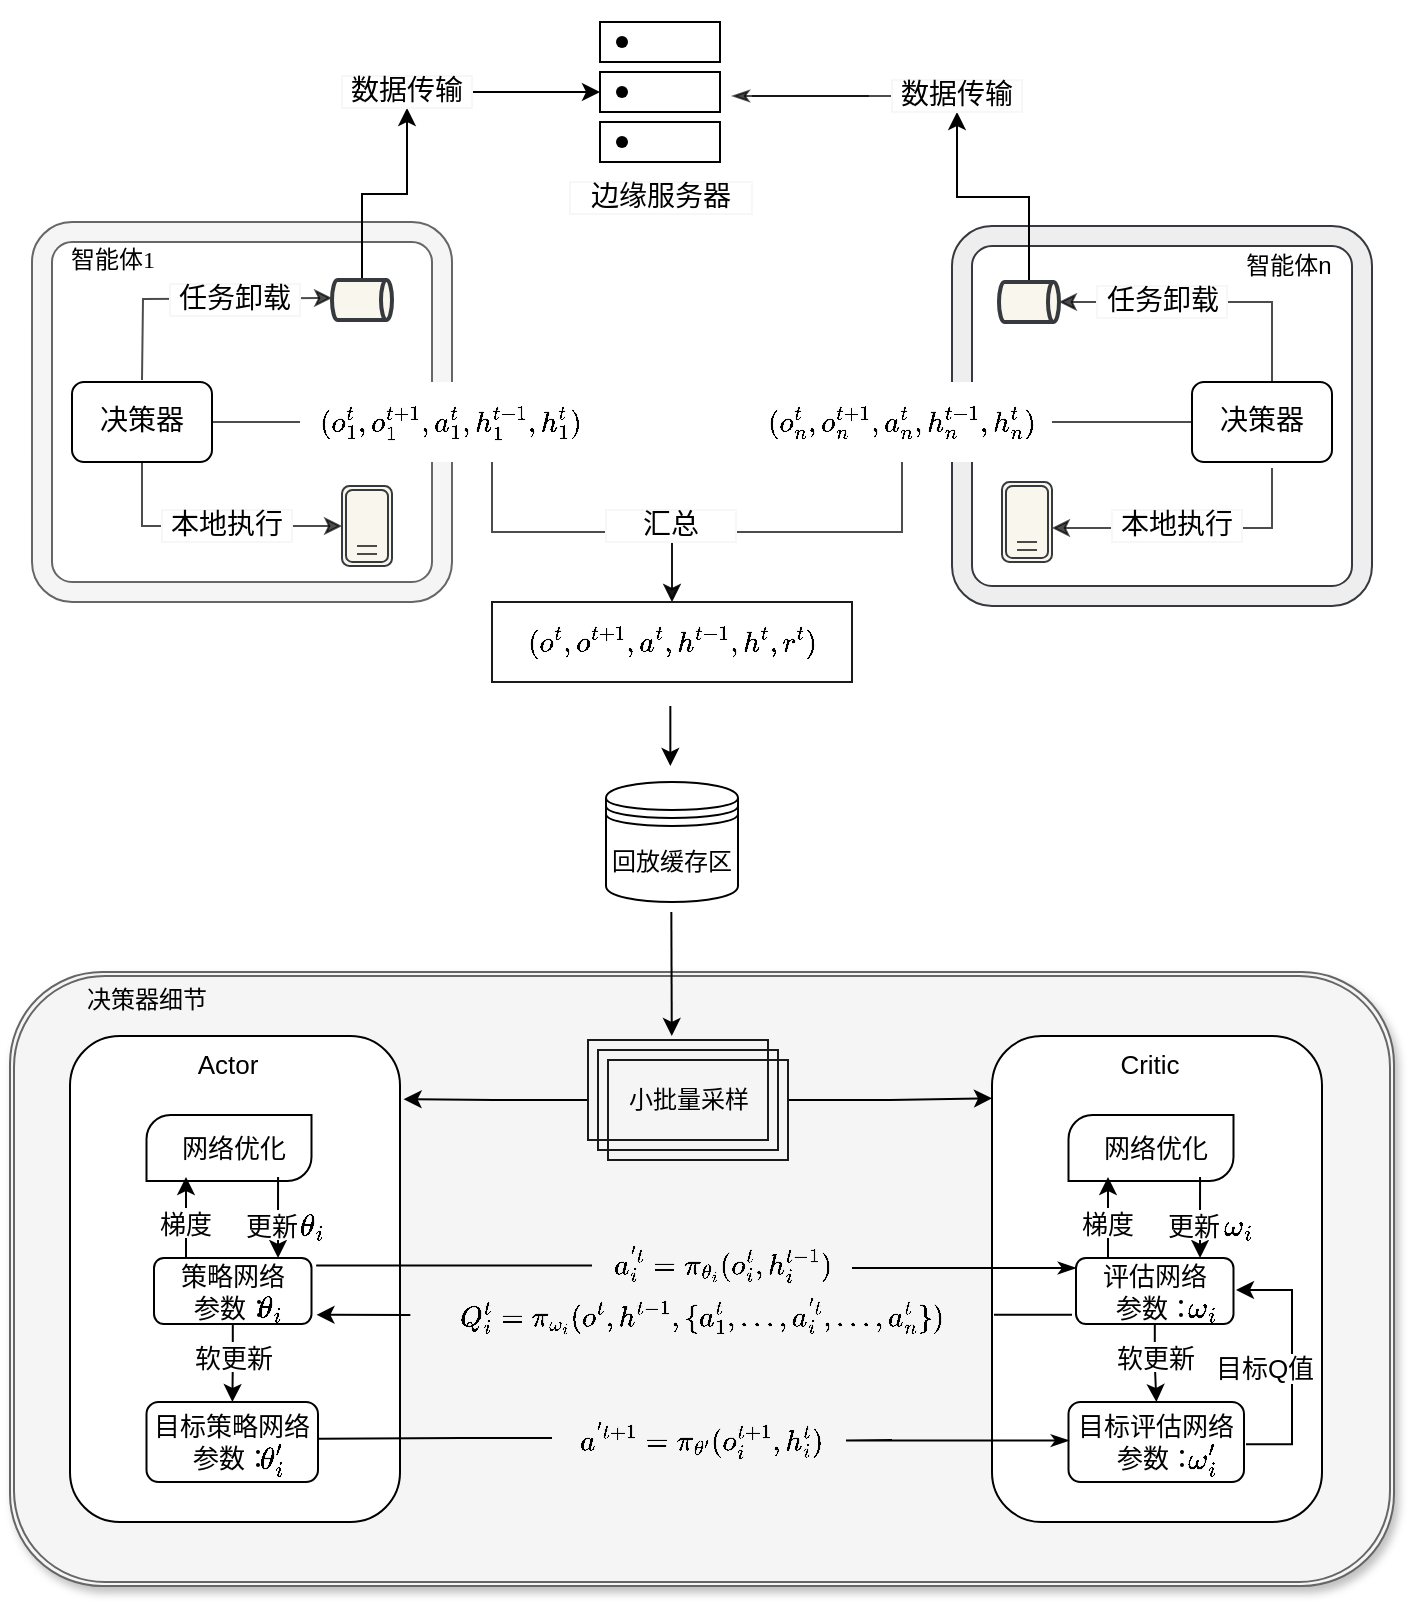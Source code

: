 <mxfile version="17.0.0" type="github">
  <diagram id="8LqcWbh-K-a9OpP2giRa" name="Page-1">
    <mxGraphModel dx="981" dy="487" grid="1" gridSize="10" guides="1" tooltips="1" connect="1" arrows="1" fold="1" page="1" pageScale="1" pageWidth="827" pageHeight="1169" math="1" shadow="0">
      <root>
        <mxCell id="0" />
        <mxCell id="1" parent="0" />
        <mxCell id="VyQ1B00feMUYjvhqdVCF-3" value="回放缓存区" style="shape=datastore;whiteSpace=wrap;html=1;" parent="1" vertex="1">
          <mxGeometry x="357" y="430" width="66" height="60" as="geometry" />
        </mxCell>
        <mxCell id="VyQ1B00feMUYjvhqdVCF-6" value="" style="verticalLabelPosition=bottom;verticalAlign=top;html=1;shape=mxgraph.basic.rounded_frame;dx=10;fillColor=#f5f5f5;fontColor=#333333;strokeColor=#666666;" parent="1" vertex="1">
          <mxGeometry x="70" y="150" width="210" height="190" as="geometry" />
        </mxCell>
        <mxCell id="VyQ1B00feMUYjvhqdVCF-9" value="" style="shape=waypoint;sketch=0;fillStyle=solid;size=6;pointerEvents=1;points=[];fillColor=none;resizable=0;rotatable=0;perimeter=centerPerimeter;snapToPoint=1;" parent="1" vertex="1">
          <mxGeometry x="345" y="65" width="40" height="40" as="geometry" />
        </mxCell>
        <mxCell id="VyQ1B00feMUYjvhqdVCF-11" value="" style="shape=waypoint;sketch=0;fillStyle=solid;size=6;pointerEvents=1;points=[];fillColor=none;resizable=0;rotatable=0;perimeter=centerPerimeter;snapToPoint=1;" parent="1" vertex="1">
          <mxGeometry x="345" y="40" width="40" height="40" as="geometry" />
        </mxCell>
        <mxCell id="VyQ1B00feMUYjvhqdVCF-13" value="" style="shape=waypoint;sketch=0;fillStyle=solid;size=6;pointerEvents=1;points=[];fillColor=none;resizable=0;rotatable=0;perimeter=centerPerimeter;snapToPoint=1;" parent="1" vertex="1">
          <mxGeometry x="345" y="90" width="40" height="40" as="geometry" />
        </mxCell>
        <mxCell id="VyQ1B00feMUYjvhqdVCF-14" value="" style="verticalLabelPosition=bottom;verticalAlign=top;html=1;shape=mxgraph.basic.rect;fillColor2=none;strokeWidth=1;size=20;indent=5;fillColor=none;" parent="1" vertex="1">
          <mxGeometry x="354" y="50" width="60" height="20" as="geometry" />
        </mxCell>
        <mxCell id="_yVAc_mF-bW11WZnQABi-5" value="" style="edgeStyle=orthogonalEdgeStyle;rounded=0;orthogonalLoop=1;jettySize=auto;html=1;fontSize=13;endArrow=none;endFill=0;startArrow=classic;startFill=1;" edge="1" parent="1" source="VyQ1B00feMUYjvhqdVCF-16" target="VyQ1B00feMUYjvhqdVCF-234">
          <mxGeometry relative="1" as="geometry" />
        </mxCell>
        <mxCell id="VyQ1B00feMUYjvhqdVCF-16" value="" style="verticalLabelPosition=bottom;verticalAlign=top;html=1;shape=mxgraph.basic.rect;fillColor2=none;strokeWidth=1;size=20;indent=0;fillColor=none;" parent="1" vertex="1">
          <mxGeometry x="354" y="75" width="60" height="20" as="geometry" />
        </mxCell>
        <mxCell id="VyQ1B00feMUYjvhqdVCF-17" value="" style="verticalLabelPosition=bottom;verticalAlign=top;html=1;shape=mxgraph.basic.rect;fillColor2=none;strokeWidth=1;size=20;indent=5;fillColor=none;" parent="1" vertex="1">
          <mxGeometry x="354" y="100" width="60" height="20" as="geometry" />
        </mxCell>
        <mxCell id="VyQ1B00feMUYjvhqdVCF-18" value="&lt;font face=&quot;Comic Sans MS&quot;&gt;智能体1&lt;/font&gt;" style="text;html=1;resizable=0;autosize=1;align=center;verticalAlign=middle;points=[];fillColor=none;strokeColor=none;rounded=0;" parent="1" vertex="1">
          <mxGeometry x="80" y="159" width="60" height="20" as="geometry" />
        </mxCell>
        <mxCell id="VyQ1B00feMUYjvhqdVCF-157" value="" style="edgeStyle=orthogonalEdgeStyle;rounded=0;jumpStyle=none;orthogonalLoop=1;jettySize=auto;html=1;fontFamily=Helvetica;fontSize=14;fontColor=#1A1A1A;opacity=70;endArrow=none;endFill=0;" parent="1" source="VyQ1B00feMUYjvhqdVCF-19" target="VyQ1B00feMUYjvhqdVCF-25" edge="1">
          <mxGeometry relative="1" as="geometry" />
        </mxCell>
        <mxCell id="VyQ1B00feMUYjvhqdVCF-19" value="&lt;font style=&quot;font-size: 14px&quot;&gt;决策器&lt;/font&gt;" style="rounded=1;whiteSpace=wrap;html=1;fontFamily=Comic Sans MS;fillColor=none;" parent="1" vertex="1">
          <mxGeometry x="90" y="230" width="70" height="40" as="geometry" />
        </mxCell>
        <mxCell id="VyQ1B00feMUYjvhqdVCF-152" value="" style="edgeStyle=orthogonalEdgeStyle;rounded=0;jumpStyle=none;orthogonalLoop=1;jettySize=auto;html=1;fontFamily=Helvetica;fontSize=14;fontColor=#1A1A1A;opacity=70;" parent="1" source="VyQ1B00feMUYjvhqdVCF-25" target="VyQ1B00feMUYjvhqdVCF-30" edge="1">
          <mxGeometry relative="1" as="geometry">
            <Array as="points">
              <mxPoint x="300" y="305" />
              <mxPoint x="390" y="305" />
            </Array>
          </mxGeometry>
        </mxCell>
        <mxCell id="VyQ1B00feMUYjvhqdVCF-25" value="$$(o_{1}^{t},o_{1}^{t+1},a_{1}^{t},h_{1}^{t-1},h_{1}^{t})$$" style="rounded=0;whiteSpace=wrap;html=1;fontFamily=Comic Sans MS;fontSize=14;shadow=0;sketch=0;glass=0;strokeColor=none;" parent="1" vertex="1">
          <mxGeometry x="204" y="230" width="150" height="40" as="geometry" />
        </mxCell>
        <mxCell id="VyQ1B00feMUYjvhqdVCF-233" value="" style="edgeStyle=orthogonalEdgeStyle;rounded=0;jumpStyle=none;orthogonalLoop=1;jettySize=auto;html=1;fontFamily=Helvetica;fontSize=14;fontColor=#1A1A1A;startArrow=none;startFill=0;endArrow=classicThin;endFill=1;opacity=70;" parent="1" edge="1">
          <mxGeometry relative="1" as="geometry">
            <mxPoint x="488.5" y="87" as="sourcePoint" />
            <mxPoint x="420" y="87" as="targetPoint" />
            <Array as="points" />
          </mxGeometry>
        </mxCell>
        <mxCell id="VyQ1B00feMUYjvhqdVCF-27" value="" style="verticalLabelPosition=bottom;verticalAlign=top;html=1;shape=mxgraph.basic.rounded_frame;dx=10;fillColor=#eeeeee;strokeColor=#36393d;" parent="1" vertex="1">
          <mxGeometry x="530" y="152" width="210" height="190" as="geometry" />
        </mxCell>
        <mxCell id="VyQ1B00feMUYjvhqdVCF-28" value="智能体n" style="text;html=1;resizable=0;autosize=1;align=center;verticalAlign=middle;points=[];fillColor=none;strokeColor=none;rounded=0;" parent="1" vertex="1">
          <mxGeometry x="667.5" y="162" width="60" height="20" as="geometry" />
        </mxCell>
        <mxCell id="VyQ1B00feMUYjvhqdVCF-154" value="" style="edgeStyle=orthogonalEdgeStyle;rounded=0;jumpStyle=none;orthogonalLoop=1;jettySize=auto;html=1;fontFamily=Helvetica;fontSize=14;fontColor=#1A1A1A;opacity=70;" parent="1" source="VyQ1B00feMUYjvhqdVCF-29" target="VyQ1B00feMUYjvhqdVCF-30" edge="1">
          <mxGeometry relative="1" as="geometry" />
        </mxCell>
        <mxCell id="VyQ1B00feMUYjvhqdVCF-29" value="$$(o_{n}^{t},o_{n}^{t+1},a_{n}^{t},h_{n}^{t-1},h_{n}^{t})$$" style="rounded=0;whiteSpace=wrap;html=1;fontFamily=Comic Sans MS;fontSize=14;shadow=0;sketch=0;glass=0;strokeColor=none;" parent="1" vertex="1">
          <mxGeometry x="430" y="230" width="150" height="40" as="geometry" />
        </mxCell>
        <mxCell id="VyQ1B00feMUYjvhqdVCF-30" value="$$(o^{t},o^{t+1},a^{t},h^{t-1},h^{t},r^{t})$$" style="rounded=0;whiteSpace=wrap;html=1;fontFamily=Comic Sans MS;fontSize=14;shadow=0;sketch=0;glass=0;strokeColor=#1A1A1A;" parent="1" vertex="1">
          <mxGeometry x="300" y="340" width="180" height="40" as="geometry" />
        </mxCell>
        <mxCell id="VyQ1B00feMUYjvhqdVCF-31" value="" style="endArrow=classic;html=1;rounded=0;fontFamily=Helvetica;fontSize=14;" parent="1" edge="1">
          <mxGeometry width="50" height="50" relative="1" as="geometry">
            <mxPoint x="389.17" y="392" as="sourcePoint" />
            <mxPoint x="389.17" y="422" as="targetPoint" />
          </mxGeometry>
        </mxCell>
        <mxCell id="VyQ1B00feMUYjvhqdVCF-163" value="" style="edgeStyle=orthogonalEdgeStyle;rounded=0;jumpStyle=none;orthogonalLoop=1;jettySize=auto;html=1;fontFamily=Helvetica;fontSize=14;fontColor=#1A1A1A;endArrow=none;endFill=0;opacity=70;startArrow=none;startFill=0;" parent="1" source="VyQ1B00feMUYjvhqdVCF-35" target="VyQ1B00feMUYjvhqdVCF-29" edge="1">
          <mxGeometry relative="1" as="geometry" />
        </mxCell>
        <mxCell id="VyQ1B00feMUYjvhqdVCF-214" value="" style="edgeStyle=orthogonalEdgeStyle;rounded=0;jumpStyle=none;orthogonalLoop=1;jettySize=auto;html=1;fontFamily=Helvetica;fontSize=14;fontColor=#1A1A1A;startArrow=none;startFill=0;endArrow=classic;endFill=1;opacity=70;entryX=1;entryY=0.5;entryDx=0;entryDy=0;" parent="1" edge="1">
          <mxGeometry relative="1" as="geometry">
            <mxPoint x="690" y="273" as="sourcePoint" />
            <mxPoint x="580" y="303" as="targetPoint" />
            <Array as="points">
              <mxPoint x="690" y="303" />
            </Array>
          </mxGeometry>
        </mxCell>
        <mxCell id="VyQ1B00feMUYjvhqdVCF-35" value="&lt;font style=&quot;font-size: 14px&quot;&gt;决策器&lt;/font&gt;" style="rounded=1;whiteSpace=wrap;html=1;fontFamily=Comic Sans MS;fillColor=none;" parent="1" vertex="1">
          <mxGeometry x="650" y="230" width="70" height="40" as="geometry" />
        </mxCell>
        <mxCell id="VyQ1B00feMUYjvhqdVCF-43" value="" style="verticalLabelPosition=bottom;verticalAlign=top;html=1;shape=mxgraph.basic.layered_rect;dx=10;outlineConnect=0;rounded=0;shadow=0;glass=0;sketch=0;fontFamily=Helvetica;fontSize=14;strokeColor=#1A1A1A;fillColor=none;" parent="1" vertex="1">
          <mxGeometry x="340" y="557" width="100" height="60" as="geometry" />
        </mxCell>
        <mxCell id="VyQ1B00feMUYjvhqdVCF-51" value="" style="shape=ext;double=1;rounded=1;whiteSpace=wrap;html=1;shadow=1;glass=0;sketch=0;fontFamily=Helvetica;fontSize=14;strokeColor=#666666;fillColor=#f5f5f5;noLabel=0;overflow=hidden;fontColor=#333333;" parent="1" vertex="1">
          <mxGeometry x="59" y="525" width="692" height="307" as="geometry" />
        </mxCell>
        <mxCell id="VyQ1B00feMUYjvhqdVCF-82" value="&lt;font face=&quot;Comic Sans MS&quot;&gt;小批量采样&lt;/font&gt;" style="text;html=1;resizable=0;autosize=1;align=center;verticalAlign=middle;points=[];fillColor=none;strokeColor=none;rounded=0;" parent="1" vertex="1">
          <mxGeometry x="358" y="579" width="80" height="20" as="geometry" />
        </mxCell>
        <mxCell id="VyQ1B00feMUYjvhqdVCF-83" value="" style="endArrow=classic;html=1;rounded=0;fontFamily=Helvetica;fontSize=14;" parent="1" edge="1" target="VyQ1B00feMUYjvhqdVCF-43">
          <mxGeometry width="50" height="50" relative="1" as="geometry">
            <mxPoint x="389.67" y="495" as="sourcePoint" />
            <mxPoint x="389.67" y="525" as="targetPoint" />
          </mxGeometry>
        </mxCell>
        <mxCell id="VyQ1B00feMUYjvhqdVCF-155" value="汇总" style="rounded=0;whiteSpace=wrap;html=1;fontFamily=Comic Sans MS;fontSize=14;shadow=0;sketch=0;glass=0;strokeColor=#F7F7F7;" parent="1" vertex="1">
          <mxGeometry x="357" y="294" width="65" height="16" as="geometry" />
        </mxCell>
        <mxCell id="VyQ1B00feMUYjvhqdVCF-194" value="" style="edgeStyle=orthogonalEdgeStyle;rounded=0;jumpStyle=none;orthogonalLoop=1;jettySize=auto;html=1;fontFamily=Helvetica;fontSize=14;fontColor=#1A1A1A;startArrow=classic;startFill=1;endArrow=none;endFill=0;opacity=70;" parent="1" source="VyQ1B00feMUYjvhqdVCF-171" target="VyQ1B00feMUYjvhqdVCF-19" edge="1">
          <mxGeometry relative="1" as="geometry" />
        </mxCell>
        <mxCell id="VyQ1B00feMUYjvhqdVCF-171" value="" style="shape=ext;double=1;rounded=1;whiteSpace=wrap;html=1;shadow=0;glass=0;sketch=0;fontFamily=Helvetica;fontSize=14;fillColor=#f9f7ed;strokeColor=#36393d;" parent="1" vertex="1">
          <mxGeometry x="225" y="282" width="25" height="40" as="geometry" />
        </mxCell>
        <mxCell id="VyQ1B00feMUYjvhqdVCF-182" value="" style="shape=link;html=1;rounded=0;fontFamily=Helvetica;fontSize=14;fontColor=#1A1A1A;startArrow=none;startFill=0;endArrow=none;endFill=0;endSize=64;opacity=70;jumpStyle=none;" parent="1" edge="1">
          <mxGeometry width="100" relative="1" as="geometry">
            <mxPoint x="232.5" y="314" as="sourcePoint" />
            <mxPoint x="242.5" y="314" as="targetPoint" />
          </mxGeometry>
        </mxCell>
        <mxCell id="VyQ1B00feMUYjvhqdVCF-183" value="" style="shape=ext;double=1;rounded=1;whiteSpace=wrap;html=1;shadow=0;glass=0;sketch=0;fontFamily=Helvetica;fontSize=14;fillColor=#f9f7ed;strokeColor=#36393d;" parent="1" vertex="1">
          <mxGeometry x="555" y="280" width="25" height="40" as="geometry" />
        </mxCell>
        <mxCell id="VyQ1B00feMUYjvhqdVCF-184" value="" style="shape=link;html=1;rounded=0;fontFamily=Helvetica;fontSize=14;fontColor=#1A1A1A;startArrow=none;startFill=0;endArrow=none;endFill=0;endSize=64;opacity=70;jumpStyle=none;" parent="1" edge="1">
          <mxGeometry width="100" relative="1" as="geometry">
            <mxPoint x="562.5" y="312" as="sourcePoint" />
            <mxPoint x="572.5" y="312" as="targetPoint" />
          </mxGeometry>
        </mxCell>
        <mxCell id="VyQ1B00feMUYjvhqdVCF-195" value="本地执行" style="rounded=0;whiteSpace=wrap;html=1;fontFamily=Comic Sans MS;fontSize=14;shadow=0;sketch=0;glass=0;strokeColor=#F7F7F7;" parent="1" vertex="1">
          <mxGeometry x="135" y="294" width="65" height="16" as="geometry" />
        </mxCell>
        <mxCell id="VyQ1B00feMUYjvhqdVCF-227" value="" style="edgeStyle=orthogonalEdgeStyle;rounded=0;jumpStyle=none;orthogonalLoop=1;jettySize=auto;html=1;fontFamily=Helvetica;fontSize=14;fontColor=#1A1A1A;startArrow=classic;startFill=1;endArrow=none;endFill=0;opacity=70;entryX=0.5;entryY=0;entryDx=0;entryDy=0;" parent="1" edge="1">
          <mxGeometry relative="1" as="geometry">
            <mxPoint x="220" y="188" as="sourcePoint" />
            <mxPoint x="125" y="229" as="targetPoint" />
          </mxGeometry>
        </mxCell>
        <mxCell id="_yVAc_mF-bW11WZnQABi-2" value="" style="edgeStyle=orthogonalEdgeStyle;rounded=0;orthogonalLoop=1;jettySize=auto;html=1;fontSize=13;" edge="1" parent="1" source="VyQ1B00feMUYjvhqdVCF-197" target="VyQ1B00feMUYjvhqdVCF-234">
          <mxGeometry relative="1" as="geometry" />
        </mxCell>
        <mxCell id="VyQ1B00feMUYjvhqdVCF-197" value="" style="strokeWidth=2;html=1;shape=mxgraph.flowchart.direct_data;whiteSpace=wrap;rounded=0;shadow=0;glass=0;sketch=0;fontFamily=Helvetica;fontSize=14;fillColor=#f9f7ed;strokeColor=#36393d;" parent="1" vertex="1">
          <mxGeometry x="220" y="179" width="30" height="20" as="geometry" />
        </mxCell>
        <mxCell id="VyQ1B00feMUYjvhqdVCF-215" value="本地执行" style="rounded=0;whiteSpace=wrap;html=1;fontFamily=Comic Sans MS;fontSize=14;shadow=0;sketch=0;glass=0;strokeColor=#F7F7F7;" parent="1" vertex="1">
          <mxGeometry x="610" y="294" width="65" height="16" as="geometry" />
        </mxCell>
        <mxCell id="VyQ1B00feMUYjvhqdVCF-219" value="" style="edgeStyle=orthogonalEdgeStyle;rounded=0;jumpStyle=none;orthogonalLoop=1;jettySize=auto;html=1;fontFamily=Helvetica;fontSize=14;fontColor=#1A1A1A;startArrow=classic;startFill=1;endArrow=none;endFill=0;opacity=70;" parent="1" edge="1">
          <mxGeometry relative="1" as="geometry">
            <mxPoint x="583.5" y="190" as="sourcePoint" />
            <mxPoint x="690" y="230" as="targetPoint" />
            <Array as="points">
              <mxPoint x="690" y="190" />
            </Array>
          </mxGeometry>
        </mxCell>
        <mxCell id="_yVAc_mF-bW11WZnQABi-6" value="" style="edgeStyle=orthogonalEdgeStyle;rounded=0;orthogonalLoop=1;jettySize=auto;html=1;fontSize=13;startArrow=none;startFill=0;endArrow=classic;endFill=1;" edge="1" parent="1" source="VyQ1B00feMUYjvhqdVCF-216" target="VyQ1B00feMUYjvhqdVCF-238">
          <mxGeometry relative="1" as="geometry" />
        </mxCell>
        <mxCell id="VyQ1B00feMUYjvhqdVCF-216" value="" style="strokeWidth=2;html=1;shape=mxgraph.flowchart.direct_data;whiteSpace=wrap;rounded=0;shadow=0;glass=0;sketch=0;fontFamily=Helvetica;fontSize=14;fillColor=#f9f7ed;strokeColor=#36393d;" parent="1" vertex="1">
          <mxGeometry x="553.5" y="180" width="30" height="20" as="geometry" />
        </mxCell>
        <mxCell id="VyQ1B00feMUYjvhqdVCF-220" value="任务卸载" style="rounded=0;whiteSpace=wrap;html=1;fontFamily=Comic Sans MS;fontSize=14;shadow=0;sketch=0;glass=0;strokeColor=#F7F7F7;" parent="1" vertex="1">
          <mxGeometry x="602.5" y="182" width="65" height="16" as="geometry" />
        </mxCell>
        <mxCell id="VyQ1B00feMUYjvhqdVCF-228" value="任务卸载" style="rounded=0;whiteSpace=wrap;html=1;fontFamily=Comic Sans MS;fontSize=14;shadow=0;sketch=0;glass=0;strokeColor=#F7F7F7;" parent="1" vertex="1">
          <mxGeometry x="139" y="181" width="65" height="16" as="geometry" />
        </mxCell>
        <mxCell id="VyQ1B00feMUYjvhqdVCF-234" value="数据传输" style="rounded=0;whiteSpace=wrap;html=1;fontFamily=Comic Sans MS;fontSize=14;shadow=0;sketch=0;glass=0;strokeColor=#F7F7F7;" parent="1" vertex="1">
          <mxGeometry x="225" y="77" width="65" height="16" as="geometry" />
        </mxCell>
        <mxCell id="VyQ1B00feMUYjvhqdVCF-237" value="" style="edgeStyle=orthogonalEdgeStyle;rounded=0;jumpStyle=none;orthogonalLoop=1;jettySize=auto;html=1;fontFamily=Helvetica;fontSize=14;fontColor=#1A1A1A;startArrow=none;startFill=0;endArrow=none;endFill=1;opacity=70;" parent="1" source="VyQ1B00feMUYjvhqdVCF-238" edge="1">
          <mxGeometry relative="1" as="geometry">
            <mxPoint x="635" y="147" as="sourcePoint" />
            <mxPoint x="488.5" y="87" as="targetPoint" />
            <Array as="points">
              <mxPoint x="430" y="87" />
            </Array>
          </mxGeometry>
        </mxCell>
        <mxCell id="VyQ1B00feMUYjvhqdVCF-238" value="数据传输" style="rounded=0;whiteSpace=wrap;html=1;fontFamily=Comic Sans MS;fontSize=14;shadow=0;sketch=0;glass=0;strokeColor=#F7F7F7;" parent="1" vertex="1">
          <mxGeometry x="500" y="79" width="65" height="16" as="geometry" />
        </mxCell>
        <mxCell id="VyQ1B00feMUYjvhqdVCF-241" value="边缘服务器" style="rounded=0;whiteSpace=wrap;html=1;fontFamily=Comic Sans MS;fontSize=14;shadow=0;sketch=0;glass=0;strokeColor=#F7F7F7;" parent="1" vertex="1">
          <mxGeometry x="339" y="130" width="91" height="16" as="geometry" />
        </mxCell>
        <mxCell id="_yVAc_mF-bW11WZnQABi-8" value="" style="rounded=1;whiteSpace=wrap;html=1;fontSize=13;" vertex="1" parent="1">
          <mxGeometry x="89" y="557" width="165" height="243" as="geometry" />
        </mxCell>
        <mxCell id="_yVAc_mF-bW11WZnQABi-9" value="Actor" style="text;html=1;strokeColor=none;fillColor=none;align=center;verticalAlign=middle;whiteSpace=wrap;rounded=0;fontSize=13;" vertex="1" parent="1">
          <mxGeometry x="138" y="556" width="60" height="30" as="geometry" />
        </mxCell>
        <mxCell id="_yVAc_mF-bW11WZnQABi-17" value="" style="verticalLabelPosition=bottom;verticalAlign=top;html=1;shape=mxgraph.basic.diag_round_rect;dx=6;fontSize=13;" vertex="1" parent="1">
          <mxGeometry x="127.25" y="596.5" width="82.5" height="33" as="geometry" />
        </mxCell>
        <mxCell id="_yVAc_mF-bW11WZnQABi-18" value="&lt;font face=&quot;宋体&quot; data-font-src=&quot;https://fonts.googleapis.com/css?family=%E5%AE%8B%E4%BD%93&quot;&gt;网络优化&lt;/font&gt;" style="text;html=1;strokeColor=none;fillColor=none;align=center;verticalAlign=middle;whiteSpace=wrap;rounded=0;fontSize=13;" vertex="1" parent="1">
          <mxGeometry x="140.5" y="597.5" width="60" height="30" as="geometry" />
        </mxCell>
        <mxCell id="_yVAc_mF-bW11WZnQABi-26" value="" style="edgeStyle=orthogonalEdgeStyle;rounded=0;orthogonalLoop=1;jettySize=auto;html=1;fontSize=13;startArrow=none;startFill=0;endArrow=classic;endFill=1;" edge="1" parent="1" source="_yVAc_mF-bW11WZnQABi-19" target="_yVAc_mF-bW11WZnQABi-18">
          <mxGeometry relative="1" as="geometry">
            <Array as="points">
              <mxPoint x="147" y="648" />
              <mxPoint x="147" y="648" />
            </Array>
          </mxGeometry>
        </mxCell>
        <mxCell id="_yVAc_mF-bW11WZnQABi-33" value="" style="edgeStyle=orthogonalEdgeStyle;rounded=0;orthogonalLoop=1;jettySize=auto;html=1;fontSize=13;startArrow=classic;startFill=1;endArrow=none;endFill=0;" edge="1" parent="1">
          <mxGeometry relative="1" as="geometry">
            <mxPoint x="193.034" y="668" as="sourcePoint" />
            <mxPoint x="193.034" y="627.5" as="targetPoint" />
            <Array as="points">
              <mxPoint x="193" y="650" />
              <mxPoint x="193" y="650" />
            </Array>
          </mxGeometry>
        </mxCell>
        <mxCell id="_yVAc_mF-bW11WZnQABi-42" value="" style="edgeStyle=orthogonalEdgeStyle;rounded=0;orthogonalLoop=1;jettySize=auto;html=1;fontSize=13;startArrow=none;startFill=0;endArrow=classic;endFill=1;" edge="1" parent="1" source="_yVAc_mF-bW11WZnQABi-19" target="_yVAc_mF-bW11WZnQABi-21">
          <mxGeometry relative="1" as="geometry" />
        </mxCell>
        <mxCell id="_yVAc_mF-bW11WZnQABi-19" value="策略网络&lt;br&gt;参数：" style="rounded=1;whiteSpace=wrap;html=1;fontSize=13;" vertex="1" parent="1">
          <mxGeometry x="131" y="668" width="78.75" height="33" as="geometry" />
        </mxCell>
        <mxCell id="_yVAc_mF-bW11WZnQABi-20" value="$$\theta_{i}$$" style="text;html=1;strokeColor=none;fillColor=none;align=center;verticalAlign=middle;whiteSpace=wrap;rounded=0;fontSize=13;" vertex="1" parent="1">
          <mxGeometry x="158.5" y="678" width="60" height="30" as="geometry" />
        </mxCell>
        <mxCell id="_yVAc_mF-bW11WZnQABi-21" value="目标策略网络&lt;br&gt;参数：" style="rounded=1;whiteSpace=wrap;html=1;fontSize=13;" vertex="1" parent="1">
          <mxGeometry x="127.25" y="740" width="85.75" height="40" as="geometry" />
        </mxCell>
        <mxCell id="_yVAc_mF-bW11WZnQABi-24" value="" style="edgeStyle=orthogonalEdgeStyle;rounded=0;orthogonalLoop=1;jettySize=auto;html=1;fontSize=13;startArrow=none;startFill=0;endArrow=classic;endFill=1;entryX=1.011;entryY=0.13;entryDx=0;entryDy=0;entryPerimeter=0;" edge="1" parent="1" source="_yVAc_mF-bW11WZnQABi-23" target="_yVAc_mF-bW11WZnQABi-8">
          <mxGeometry relative="1" as="geometry" />
        </mxCell>
        <mxCell id="_yVAc_mF-bW11WZnQABi-25" value="" style="edgeStyle=orthogonalEdgeStyle;rounded=0;orthogonalLoop=1;jettySize=auto;html=1;fontSize=13;startArrow=none;startFill=0;endArrow=classic;endFill=1;entryX=0;entryY=0.128;entryDx=0;entryDy=0;entryPerimeter=0;" edge="1" parent="1" source="_yVAc_mF-bW11WZnQABi-23" target="_yVAc_mF-bW11WZnQABi-59">
          <mxGeometry relative="1" as="geometry">
            <mxPoint x="510" y="588" as="targetPoint" />
            <Array as="points" />
          </mxGeometry>
        </mxCell>
        <mxCell id="_yVAc_mF-bW11WZnQABi-23" value="" style="verticalLabelPosition=bottom;verticalAlign=top;html=1;shape=mxgraph.basic.layered_rect;dx=10;outlineConnect=0;rounded=0;shadow=0;glass=0;sketch=0;fontFamily=Helvetica;fontSize=14;strokeColor=#1A1A1A;fillColor=none;" vertex="1" parent="1">
          <mxGeometry x="348" y="559" width="100" height="60" as="geometry" />
        </mxCell>
        <mxCell id="_yVAc_mF-bW11WZnQABi-35" value="梯度" style="text;html=1;strokeColor=none;fillColor=default;align=center;verticalAlign=middle;whiteSpace=wrap;rounded=0;shadow=0;fontSize=13;" vertex="1" parent="1">
          <mxGeometry x="130.25" y="643" width="34" height="15" as="geometry" />
        </mxCell>
        <mxCell id="_yVAc_mF-bW11WZnQABi-36" value="更新" style="text;html=1;strokeColor=none;fillColor=default;align=center;verticalAlign=middle;whiteSpace=wrap;rounded=0;shadow=0;fontSize=13;" vertex="1" parent="1">
          <mxGeometry x="173.25" y="644" width="34" height="15" as="geometry" />
        </mxCell>
        <mxCell id="_yVAc_mF-bW11WZnQABi-37" value="$$\theta_{i}$$" style="text;html=1;strokeColor=none;fillColor=none;align=center;verticalAlign=middle;whiteSpace=wrap;rounded=0;fontSize=13;" vertex="1" parent="1">
          <mxGeometry x="180" y="636.5" width="60" height="30" as="geometry" />
        </mxCell>
        <mxCell id="_yVAc_mF-bW11WZnQABi-44" value="软更新" style="text;html=1;strokeColor=none;fillColor=default;align=center;verticalAlign=middle;whiteSpace=wrap;rounded=0;shadow=0;fontSize=13;" vertex="1" parent="1">
          <mxGeometry x="148" y="710" width="46" height="15" as="geometry" />
        </mxCell>
        <mxCell id="_yVAc_mF-bW11WZnQABi-59" value="" style="rounded=1;whiteSpace=wrap;html=1;fontSize=13;" vertex="1" parent="1">
          <mxGeometry x="550" y="557" width="165" height="243" as="geometry" />
        </mxCell>
        <mxCell id="_yVAc_mF-bW11WZnQABi-60" value="Critic" style="text;html=1;strokeColor=none;fillColor=none;align=center;verticalAlign=middle;whiteSpace=wrap;rounded=0;fontSize=13;" vertex="1" parent="1">
          <mxGeometry x="599" y="556" width="60" height="30" as="geometry" />
        </mxCell>
        <mxCell id="_yVAc_mF-bW11WZnQABi-61" value="" style="verticalLabelPosition=bottom;verticalAlign=top;html=1;shape=mxgraph.basic.diag_round_rect;dx=6;fontSize=13;" vertex="1" parent="1">
          <mxGeometry x="588.25" y="596.5" width="82.5" height="33" as="geometry" />
        </mxCell>
        <mxCell id="_yVAc_mF-bW11WZnQABi-62" value="网络优化" style="text;html=1;strokeColor=none;fillColor=none;align=center;verticalAlign=middle;whiteSpace=wrap;rounded=0;fontSize=13;" vertex="1" parent="1">
          <mxGeometry x="601.5" y="597.5" width="60" height="30" as="geometry" />
        </mxCell>
        <mxCell id="_yVAc_mF-bW11WZnQABi-63" value="" style="edgeStyle=orthogonalEdgeStyle;rounded=0;orthogonalLoop=1;jettySize=auto;html=1;fontSize=13;startArrow=none;startFill=0;endArrow=classic;endFill=1;" edge="1" parent="1" source="_yVAc_mF-bW11WZnQABi-66" target="_yVAc_mF-bW11WZnQABi-62">
          <mxGeometry relative="1" as="geometry">
            <Array as="points">
              <mxPoint x="608" y="648" />
              <mxPoint x="608" y="648" />
            </Array>
          </mxGeometry>
        </mxCell>
        <mxCell id="_yVAc_mF-bW11WZnQABi-64" value="" style="edgeStyle=orthogonalEdgeStyle;rounded=0;orthogonalLoop=1;jettySize=auto;html=1;fontSize=13;startArrow=classic;startFill=1;endArrow=none;endFill=0;" edge="1" parent="1">
          <mxGeometry relative="1" as="geometry">
            <mxPoint x="654.034" y="668" as="sourcePoint" />
            <mxPoint x="654.034" y="627.5" as="targetPoint" />
            <Array as="points">
              <mxPoint x="654" y="650" />
              <mxPoint x="654" y="650" />
            </Array>
          </mxGeometry>
        </mxCell>
        <mxCell id="_yVAc_mF-bW11WZnQABi-65" value="" style="edgeStyle=orthogonalEdgeStyle;rounded=0;orthogonalLoop=1;jettySize=auto;html=1;fontSize=13;startArrow=none;startFill=0;endArrow=classic;endFill=1;" edge="1" parent="1" source="_yVAc_mF-bW11WZnQABi-66" target="_yVAc_mF-bW11WZnQABi-68">
          <mxGeometry relative="1" as="geometry" />
        </mxCell>
        <mxCell id="_yVAc_mF-bW11WZnQABi-80" value="" style="edgeStyle=orthogonalEdgeStyle;rounded=0;orthogonalLoop=1;jettySize=auto;html=1;fontSize=13;startArrow=classicThin;startFill=1;endArrow=none;endFill=0;" edge="1" parent="1">
          <mxGeometry relative="1" as="geometry">
            <mxPoint x="592" y="673" as="sourcePoint" />
            <mxPoint x="500" y="673" as="targetPoint" />
            <Array as="points">
              <mxPoint x="480" y="673" />
              <mxPoint x="480" y="673" />
            </Array>
          </mxGeometry>
        </mxCell>
        <mxCell id="_yVAc_mF-bW11WZnQABi-107" value="" style="edgeStyle=orthogonalEdgeStyle;rounded=0;orthogonalLoop=1;jettySize=auto;html=1;fontSize=13;startArrow=classic;startFill=1;endArrow=none;endFill=0;" edge="1" parent="1">
          <mxGeometry relative="1" as="geometry">
            <mxPoint x="672" y="684" as="sourcePoint" />
            <mxPoint x="677" y="761.087" as="targetPoint" />
            <Array as="points">
              <mxPoint x="700" y="684" />
              <mxPoint x="700" y="761" />
            </Array>
          </mxGeometry>
        </mxCell>
        <mxCell id="_yVAc_mF-bW11WZnQABi-108" value="目标Q值" style="edgeLabel;html=1;align=center;verticalAlign=middle;resizable=0;points=[];fontSize=13;" vertex="1" connectable="0" parent="_yVAc_mF-bW11WZnQABi-107">
          <mxGeometry x="0.261" y="-1" relative="1" as="geometry">
            <mxPoint x="-13" y="-14" as="offset" />
          </mxGeometry>
        </mxCell>
        <mxCell id="_yVAc_mF-bW11WZnQABi-66" value="评估网络&lt;br&gt;参数：" style="rounded=1;whiteSpace=wrap;html=1;fontSize=13;" vertex="1" parent="1">
          <mxGeometry x="592" y="668" width="78.75" height="33" as="geometry" />
        </mxCell>
        <mxCell id="_yVAc_mF-bW11WZnQABi-67" value="$$\omega_{i}$$" style="text;html=1;strokeColor=none;fillColor=none;align=center;verticalAlign=middle;whiteSpace=wrap;rounded=0;fontSize=13;" vertex="1" parent="1">
          <mxGeometry x="625.25" y="678" width="60" height="30" as="geometry" />
        </mxCell>
        <mxCell id="_yVAc_mF-bW11WZnQABi-68" value="目标评估网络&lt;br&gt;参数：" style="rounded=1;whiteSpace=wrap;html=1;fontSize=13;" vertex="1" parent="1">
          <mxGeometry x="588.25" y="740" width="87.75" height="40" as="geometry" />
        </mxCell>
        <mxCell id="_yVAc_mF-bW11WZnQABi-69" value="梯度" style="text;html=1;strokeColor=none;fillColor=default;align=center;verticalAlign=middle;whiteSpace=wrap;rounded=0;shadow=0;fontSize=13;" vertex="1" parent="1">
          <mxGeometry x="591.25" y="643" width="34" height="15" as="geometry" />
        </mxCell>
        <mxCell id="_yVAc_mF-bW11WZnQABi-70" value="更新" style="text;html=1;strokeColor=none;fillColor=default;align=center;verticalAlign=middle;whiteSpace=wrap;rounded=0;shadow=0;fontSize=13;" vertex="1" parent="1">
          <mxGeometry x="634.25" y="644" width="34" height="15" as="geometry" />
        </mxCell>
        <mxCell id="_yVAc_mF-bW11WZnQABi-71" value="$$\omega_{i}$$" style="text;html=1;strokeColor=none;fillColor=none;align=center;verticalAlign=middle;whiteSpace=wrap;rounded=0;fontSize=13;" vertex="1" parent="1">
          <mxGeometry x="643" y="636.5" width="60" height="30" as="geometry" />
        </mxCell>
        <mxCell id="_yVAc_mF-bW11WZnQABi-72" value="软更新" style="text;html=1;strokeColor=none;fillColor=default;align=center;verticalAlign=middle;whiteSpace=wrap;rounded=0;shadow=0;fontSize=13;" vertex="1" parent="1">
          <mxGeometry x="609" y="710" width="46" height="15" as="geometry" />
        </mxCell>
        <mxCell id="_yVAc_mF-bW11WZnQABi-73" value="$$\theta&#39;_{i}$$" style="text;html=1;strokeColor=none;fillColor=none;align=center;verticalAlign=middle;whiteSpace=wrap;rounded=0;fontSize=13;" vertex="1" parent="1">
          <mxGeometry x="159.5" y="754" width="60" height="30" as="geometry" />
        </mxCell>
        <mxCell id="_yVAc_mF-bW11WZnQABi-74" value="$$\omega&#39;_{i}$$" style="text;html=1;strokeColor=none;fillColor=none;align=center;verticalAlign=middle;whiteSpace=wrap;rounded=0;fontSize=13;" vertex="1" parent="1">
          <mxGeometry x="625.25" y="754" width="60" height="30" as="geometry" />
        </mxCell>
        <mxCell id="_yVAc_mF-bW11WZnQABi-84" value="" style="edgeStyle=orthogonalEdgeStyle;rounded=0;orthogonalLoop=1;jettySize=auto;html=1;fontSize=13;startArrow=none;startFill=0;endArrow=none;endFill=0;entryX=0.893;entryY=-0.11;entryDx=0;entryDy=0;entryPerimeter=0;" edge="1" parent="1">
          <mxGeometry relative="1" as="geometry">
            <mxPoint x="350" y="671.69" as="sourcePoint" />
            <mxPoint x="212.08" y="671.7" as="targetPoint" />
            <Array as="points">
              <mxPoint x="284" y="671" />
            </Array>
          </mxGeometry>
        </mxCell>
        <mxCell id="_yVAc_mF-bW11WZnQABi-79" value="$$a_{i}^{&#39;t}=\pi_{\theta_{i}}(o_{i}^{t},h_{i}^{t-1})$$" style="rounded=0;whiteSpace=wrap;html=1;fontFamily=Comic Sans MS;fontSize=14;shadow=0;sketch=0;glass=0;strokeColor=none;fillColor=none;" vertex="1" parent="1">
          <mxGeometry x="341" y="659.5" width="150" height="23.5" as="geometry" />
        </mxCell>
        <mxCell id="_yVAc_mF-bW11WZnQABi-89" value="&lt;span&gt;$$Q_{i}^{t}=\pi_{\omega_{i}}(o^{t},h^{t-1},\{a_{1}^{t},\dots,a_{i}^{&#39;t},\dots,a_{n}^{t}\})$$&lt;/span&gt;" style="rounded=0;whiteSpace=wrap;html=1;fontFamily=Comic Sans MS;fontSize=14;shadow=0;sketch=0;glass=0;strokeColor=none;fillColor=none;" vertex="1" parent="1">
          <mxGeometry x="263" y="683.5" width="284" height="26.5" as="geometry" />
        </mxCell>
        <mxCell id="_yVAc_mF-bW11WZnQABi-92" value="" style="edgeStyle=orthogonalEdgeStyle;rounded=0;orthogonalLoop=1;jettySize=auto;html=1;fontSize=13;startArrow=none;startFill=0;endArrow=none;endFill=0;entryX=0.893;entryY=-0.11;entryDx=0;entryDy=0;entryPerimeter=0;" edge="1" parent="1">
          <mxGeometry relative="1" as="geometry">
            <mxPoint x="330" y="758" as="sourcePoint" />
            <mxPoint x="213.08" y="758.32" as="targetPoint" />
            <Array as="points">
              <mxPoint x="285" y="757.62" />
            </Array>
          </mxGeometry>
        </mxCell>
        <mxCell id="_yVAc_mF-bW11WZnQABi-96" value="" style="edgeStyle=orthogonalEdgeStyle;rounded=0;orthogonalLoop=1;jettySize=auto;html=1;fontSize=13;startArrow=classicThin;startFill=1;endArrow=none;endFill=0;" edge="1" parent="1">
          <mxGeometry relative="1" as="geometry">
            <mxPoint x="588.5" y="759.25" as="sourcePoint" />
            <mxPoint x="500" y="759" as="targetPoint" />
            <Array as="points">
              <mxPoint x="477" y="759" />
            </Array>
          </mxGeometry>
        </mxCell>
        <mxCell id="_yVAc_mF-bW11WZnQABi-97" value="$$a^{&#39;t+1}=\pi_{\theta&#39;}(o_{i}^{t+1},h_{i}^{t})$$" style="rounded=0;whiteSpace=wrap;html=1;fontFamily=Comic Sans MS;fontSize=14;shadow=0;sketch=0;glass=0;strokeColor=none;fillColor=none;" vertex="1" parent="1">
          <mxGeometry x="330" y="747.25" width="150" height="23.5" as="geometry" />
        </mxCell>
        <mxCell id="_yVAc_mF-bW11WZnQABi-109" value="&lt;font face=&quot;Comic Sans MS&quot;&gt;决策器细节&lt;/font&gt;" style="text;html=1;resizable=0;autosize=1;align=center;verticalAlign=middle;points=[];fillColor=none;strokeColor=none;rounded=0;" vertex="1" parent="1">
          <mxGeometry x="87" y="529" width="80" height="20" as="geometry" />
        </mxCell>
        <mxCell id="_yVAc_mF-bW11WZnQABi-115" value="" style="endArrow=classic;html=1;rounded=0;fontSize=13;exitX=1.001;exitY=0.574;exitDx=0;exitDy=0;exitPerimeter=0;" edge="1" parent="1">
          <mxGeometry width="50" height="50" relative="1" as="geometry">
            <mxPoint x="259.165" y="696.482" as="sourcePoint" />
            <mxPoint x="212.25" y="696.41" as="targetPoint" />
          </mxGeometry>
        </mxCell>
        <mxCell id="_yVAc_mF-bW11WZnQABi-116" value="" style="endArrow=none;html=1;rounded=0;fontSize=13;endFill=0;" edge="1" parent="1">
          <mxGeometry width="50" height="50" relative="1" as="geometry">
            <mxPoint x="590" y="696.41" as="sourcePoint" />
            <mxPoint x="551" y="696.41" as="targetPoint" />
            <Array as="points" />
          </mxGeometry>
        </mxCell>
      </root>
    </mxGraphModel>
  </diagram>
</mxfile>
